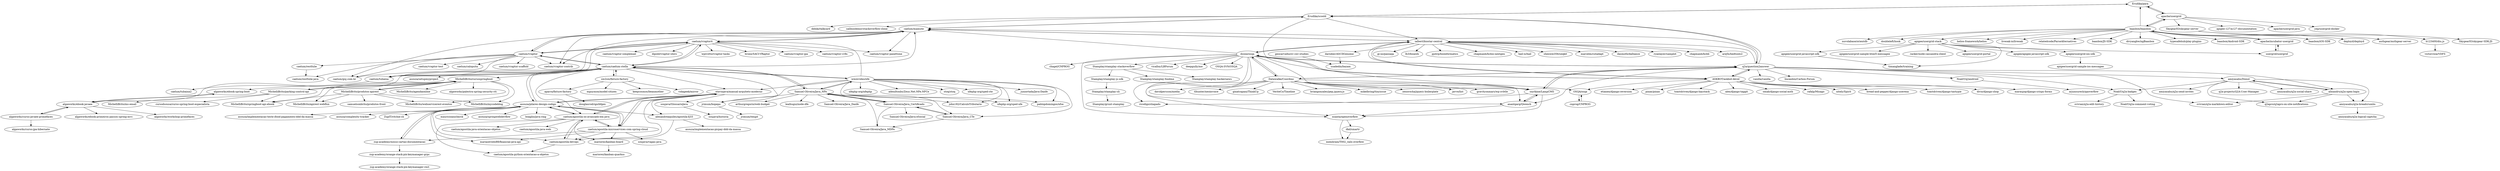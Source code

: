 digraph G {
"Erudika/para" -> "Erudika/scoold"
"Erudika/para" -> "apache/usergrid"
"caelum/mamute" -> "caelum/vraptor4"
"caelum/mamute" -> "caelum/vraptor"
"caelum/mamute" -> "caelum/tubaina"
"caelum/mamute" -> "Erudika/scoold"
"caelum/mamute" -> "ialbert/biostar-central"
"caelum/mamute" -> "caelum/vraptor-panettone"
"caelum/mamute" -> "caelum/guj.com.br"
"caelum/mamute" -> "caelum/vraptor-contrib"
"baasbox/baasbox" -> "apache/usergrid"
"baasbox/baasbox" -> "baasbox/Android-SDK"
"baasbox/baasbox" -> "apache/incubator-usergrid"
"baasbox/baasbox" -> "baasbox/iOS-SDK"
"baasbox/baasbox" -> "deployd/deployd" ["e"=1]
"baasbox/baasbox" -> "nuvolabase/orientdb" ["e"=1]
"baasbox/baasbox" -> "doubleleft/hook" ["e"=1]
"baasbox/baasbox" -> "apigee/usergrid-stack"
"baasbox/baasbox" -> "helios-framework/helios" ["e"=1]
"baasbox/baasbox" -> "liveoak-io/liveoak"
"baasbox/baasbox" -> "relatedcode/ParseAlternatives" ["e"=1]
"baasbox/baasbox" -> "Erudika/para"
"baasbox/baasbox" -> "baasbox/JS-SDK"
"baasbox/baasbox" -> "divyangbw/ngBaasbox"
"baasbox/baasbox" -> "typesafehub/play-plugins" ["e"=1]
"q2a/question2answer" -> "amiyasahu/Donut"
"q2a/question2answer" -> "snytkine/LampCMS"
"q2a/question2answer" -> "dzone/osqa"
"q2a/question2answer" -> "alixandru/q2a-open-login"
"q2a/question2answer" -> "anantgarg/Qwench"
"q2a/question2answer" -> "ASKBOT/askbot-devel"
"q2a/question2answer" -> "Datawalke/Coordino"
"q2a/question2answer" -> "Erudika/scoold"
"q2a/question2answer" -> "NoahY/q2a-badges"
"q2a/question2answer" -> "caelum/mamute"
"q2a/question2answer" -> "svivian/q2a-markdown-editor"
"q2a/question2answer" -> "NoahY/q2android"
"q2a/question2answer" -> "ialbert/biostar-central"
"q2a/question2answer" -> "vanilla/vanilla" ["e"=1]
"q2a/question2answer" -> "lincanbin/Carbon-Forum" ["e"=1]
"Datawalke/Coordino" -> "anantgarg/Qwench"
"Datawalke/Coordino" -> "q2a/question2answer"
"Datawalke/Coordino" -> "nsanta/openoverflow"
"Datawalke/Coordino" -> "mikelbring/tinyissue" ["e"=1]
"Datawalke/Coordino" -> "OSQA/osqa"
"Datawalke/Coordino" -> "zenorocha/jquery-boilerplate" ["e"=1]
"Datawalke/Coordino" -> "snytkine/LampCMS"
"Datawalke/Coordino" -> "javve/list" ["e"=1]
"Datawalke/Coordino" -> "gravityonmars/wp-svbtle" ["e"=1]
"Datawalke/Coordino" -> "davidpersson/media" ["e"=1]
"Datawalke/Coordino" -> "dzone/osqa"
"Datawalke/Coordino" -> "tlhunter/neoinvoice" ["e"=1]
"Datawalke/Coordino" -> "ginatrapani/ThinkUp" ["e"=1]
"Datawalke/Coordino" -> "VeriteCo/Timeline" ["e"=1]
"Datawalke/Coordino" -> "briangonzalez/pep.jquery.js" ["e"=1]
"ASKBOT/askbot-devel" -> "dzone/osqa"
"ASKBOT/askbot-devel" -> "OSQA/osqa"
"ASKBOT/askbot-devel" -> "toastdriven/django-haystack" ["e"=1]
"ASKBOT/askbot-devel" -> "q2a/question2answer"
"ASKBOT/askbot-devel" -> "ialbert/biostar-central"
"ASKBOT/askbot-devel" -> "alex/django-taggit" ["e"=1]
"ASKBOT/askbot-devel" -> "omab/django-social-auth" ["e"=1]
"ASKBOT/askbot-devel" -> "rafalp/Misago" ["e"=1]
"ASKBOT/askbot-devel" -> "nitely/Spirit" ["e"=1]
"ASKBOT/askbot-devel" -> "bread-and-pepper/django-userena" ["e"=1]
"ASKBOT/askbot-devel" -> "toastdriven/django-tastypie" ["e"=1]
"ASKBOT/askbot-devel" -> "divio/django-shop" ["e"=1]
"ASKBOT/askbot-devel" -> "maraujop/django-crispy-forms" ["e"=1]
"ASKBOT/askbot-devel" -> "etianen/django-reversion" ["e"=1]
"ASKBOT/askbot-devel" -> "pinax/pinax" ["e"=1]
"ialbert/biostar-central" -> "ASKBOT/askbot-devel"
"ialbert/biostar-central" -> "chapmanb/bcbb" ["e"=1]
"ialbert/biostar-central" -> "caelum/mamute"
"ialbert/biostar-central" -> "dariober/ASCIIGenome"
"ialbert/biostar-central" -> "arq5x/bedtools2" ["e"=1]
"ialbert/biostar-central" -> "gi-no/paizaqa"
"ialbert/biostar-central" -> "lh3/bioawk" ["e"=1]
"ialbert/biostar-central" -> "pjotrp/bioinformatics" ["e"=1]
"ialbert/biostar-central" -> "chapmanb/bcbio-nextgen" ["e"=1]
"ialbert/biostar-central" -> "dzone/osqa"
"ialbert/biostar-central" -> "hail-is/hail" ["e"=1]
"ialbert/biostar-central" -> "shenwei356/seqkit" ["e"=1]
"ialbert/biostar-central" -> "marcelm/cutadapt" ["e"=1]
"ialbert/biostar-central" -> "dasmoth/dalliance" ["e"=1]
"ialbert/biostar-central" -> "ryanlayer/samplot" ["e"=1]
"dzone/osqa" -> "ASKBOT/askbot-devel"
"dzone/osqa" -> "q2a/question2answer"
"dzone/osqa" -> "chagel/CNPROG" ["e"=1]
"dzone/osqa" -> "snytkine/LampCMS"
"dzone/osqa" -> "ialbert/biostar-central"
"dzone/osqa" -> "anantgarg/Qwench"
"dzone/osqa" -> "ricodigo/shapado" ["e"=1]
"dzone/osqa" -> "Stamplay/stamplay-stackoverflow"
"dzone/osqa" -> "Datawalke/Coordino"
"dzone/osqa" -> "vicalloy/LBForum" ["e"=1]
"dzone/osqa" -> "deepgully/me" ["e"=1]
"dzone/osqa" -> "OSQA-SVN/OSQA"
"dzone/osqa" -> "caelum/mamute"
"dzone/osqa" -> "nsanta/openoverflow"
"OSQA/osqa" -> "cnprog/CNPROG"
"algaworks/ebook-spring-boot" -> "algaworks/ebook-javaee"
"snytkine/LampCMS" -> "anantgarg/Qwench"
"snytkine/LampCMS" -> "q2a/question2answer"
"snytkine/LampCMS" -> "ricodigo/shapado" ["e"=1]
"snytkine/LampCMS" -> "nsanta/openoverflow"
"b123400/diu.js" -> "victorcwai/VDFS"
"apigee/usergrid-stack" -> "apigee/usergrid-portal"
"apigee/usergrid-stack" -> "apigee/usergrid-javascript-sdk"
"apigee/usergrid-stack" -> "usergrid/usergrid"
"apigee/usergrid-stack" -> "apigee/apigee-javascript-sdk"
"apigee/usergrid-stack" -> "timanglade/training"
"apigee/usergrid-stack" -> "apigee/usergrid-ios-sdk"
"apigee/usergrid-stack" -> "apigee/usergrid-sample-html5-messagee"
"apigee/usergrid-stack" -> "racker/node-cassandra-client" ["e"=1]
"amiyasahu/Donut" -> "amiyasahu/q2a-social-share"
"amiyasahu/Donut" -> "q2apro/q2apro-on-site-notifications"
"amiyasahu/Donut" -> "amiyasahu/q2a-breadcrumbs"
"amiyasahu/Donut" -> "alixandru/q2a-open-login"
"amiyasahu/Donut" -> "NoahY/q2a-badges"
"amiyasahu/Donut" -> "amiyasahu/q2a-send-invites"
"amiyasahu/Donut" -> "q2a-projects/Q2A-User-Manager"
"caelum/vraptor4" -> "caelum/vraptor"
"caelum/vraptor4" -> "caelum/mamute"
"caelum/vraptor4" -> "caelum/caelum-stella"
"caelum/vraptor4" -> "wpivotto/vraptor-tasks"
"caelum/vraptor4" -> "bronx/SACI-VRaptor"
"caelum/vraptor4" -> "caelum/vraptor-jpa"
"caelum/vraptor4" -> "caelum/vraptor-i18n"
"caelum/vraptor4" -> "caelum/vraptor-panettone"
"caelum/vraptor4" -> "caelum/vraptor-simplemail"
"caelum/vraptor4" -> "caelum/vraptor-contrib"
"caelum/vraptor4" -> "dipold/vraptor-shiro"
"caelum/vraptor4" -> "caelum/tubaina"
"Erudika/scoold" -> "Erudika/para"
"Erudika/scoold" -> "caelum/mamute"
"Erudika/scoold" -> "q2a/question2answer"
"Erudika/scoold" -> "snytkine/LampCMS"
"Erudika/scoold" -> "ialbert/biostar-central"
"Erudika/scoold" -> "debiki/talkyard" ["e"=1]
"Erudika/scoold" -> "salihozdemir/stackoverflow-clone" ["e"=1]
"apache/incubator-usergrid" -> "usergrid/usergrid"
"apache/incubator-usergrid" -> "baasbox/baasbox"
"usergrid/usergrid" -> "apache/incubator-usergrid"
"caelum/caelum-stella" -> "wmixvideo/nfe"
"caelum/caelum-stella" -> "caelum/vraptor4"
"caelum/caelum-stella" -> "caelum/vraptor"
"caelum/caelum-stella" -> "Samuel-Oliveira/Java_NFe"
"caelum/caelum-stella" -> "jrimum/bopepo"
"caelum/caelum-stella" -> "caelum/tubaina"
"caelum/caelum-stella" -> "six2six/fixture-factory"
"caelum/caelum-stella" -> "asouza/pilares-design-codigo"
"caelum/caelum-stella" -> "caelum/mamute"
"caelum/caelum-stella" -> "algaworks/ebook-javaee"
"caelum/caelum-stella" -> "caelum/apostila-oo-avancado-em-java"
"caelum/caelum-stella" -> "otaviojava/manual-arquiteto-moderno"
"caelum/caelum-stella" -> "caelum/guj.com.br"
"caelum/caelum-stella" -> "MichelliBrito/cursospringboot"
"caelum/caelum-stella" -> "asouza/setupmyproject"
"apache/usergrid" -> "baasbox/baasbox"
"apache/usergrid" -> "Erudika/para"
"apache/usergrid" -> "apache/usergrid-java"
"apache/usergrid" -> "yep/usergrid-docker"
"apache/usergrid" -> "SkygearIO/skygear-server"
"apache/usergrid" -> "apigee-127/a127-documentation" ["e"=1]
"asouza/pilares-design-codigo" -> "otaviojava/manual-arquiteto-moderno"
"asouza/pilares-design-codigo" -> "caelum/apostila-microservices-com-spring-cloud"
"asouza/pilares-design-codigo" -> "mauricioaniche/ck" ["e"=1]
"asouza/pilares-design-codigo" -> "caelum/apostila-oo-avancado-em-java"
"asouza/pilares-design-codigo" -> "zup-academy/nosso-cartao-documentacao"
"asouza/pilares-design-codigo" -> "asouza/springwebdevflow"
"asouza/pilares-design-codigo" -> "boaglio/java-ring"
"asouza/pilares-design-codigo" -> "alexandreaquiles/apostila-fj33"
"asouza/pilares-design-codigo" -> "asouza/implementacao-teste-ifood-pagamento-ddd-da-massa"
"asouza/pilares-design-codigo" -> "asouza/complexity-tracker"
"asouza/pilares-design-codigo" -> "ZupIT/ritchie-cli" ["e"=1]
"asouza/pilares-design-codigo" -> "caelum/apostila-devops"
"asouza/pilares-design-codigo" -> "mariazevedo88/financial-java-api"
"asouza/pilares-design-codigo" -> "caelum/caelum-stella"
"dariober/ASCIIGenome" -> "ssadedin/bazam"
"MichelliBrito/parking-control-api" -> "cursodsousa/curso-spring-boot-especialista"
"MichelliBrito/parking-control-api" -> "MichelliBrito/cursospringboot"
"MichelliBrito/parking-control-api" -> "MichelliBrito/ms-email" ["e"=1]
"MichelliBrito/parking-control-api" -> "MichelliBrito/springboot-api-ebook"
"Stamplay/stamplay-stackoverflow" -> "Stamplay/stamplay-hackernews"
"Stamplay/stamplay-stackoverflow" -> "Stamplay/stamplay-js-sdk"
"Stamplay/stamplay-stackoverflow" -> "Stamplay/stamplay-foodme"
"Samuel-Oliveira/Java_NFe" -> "wmixvideo/nfe"
"Samuel-Oliveira/Java_NFe" -> "Samuel-Oliveira/Java_Certificado"
"Samuel-Oliveira/Java_NFe" -> "Samuel-Oliveira/Java_CTe"
"Samuel-Oliveira/Java_NFe" -> "caelum/caelum-stella"
"Samuel-Oliveira/Java_NFe" -> "nfephp-org/sped-nfe" ["e"=1]
"Samuel-Oliveira/Java_NFe" -> "pablopdomingos/nfse"
"Samuel-Oliveira/Java_NFe" -> "john182/CalculoTributario"
"Samuel-Oliveira/Java_NFe" -> "Samuel-Oliveira/Java_Danfe"
"Samuel-Oliveira/Java_NFe" -> "Samuel-Oliveira/Java_MDFe"
"Samuel-Oliveira/Java_NFe" -> "arthurgregorio/web-budget" ["e"=1]
"Samuel-Oliveira/Java_NFe" -> "lealhugui/node-dfe" ["e"=1]
"Samuel-Oliveira/Java_NFe" -> "jrimum/bopepo"
"wmixvideo/nfe" -> "Samuel-Oliveira/Java_NFe"
"wmixvideo/nfe" -> "caelum/caelum-stella"
"wmixvideo/nfe" -> "Samuel-Oliveira/Java_Certificado"
"wmixvideo/nfe" -> "Samuel-Oliveira/Java_CTe"
"wmixvideo/nfe" -> "jrimum/bopepo"
"wmixvideo/nfe" -> "nfephp-org/sped-nfe" ["e"=1]
"wmixvideo/nfe" -> "nfephp-org/nfephp" ["e"=1]
"wmixvideo/nfe" -> "adeniltonbs/Zeus.Net.NFe.NFCe" ["e"=1]
"wmixvideo/nfe" -> "pablopdomingos/nfse"
"wmixvideo/nfe" -> "john182/CalculoTributario"
"wmixvideo/nfe" -> "caelum/vraptor4"
"wmixvideo/nfe" -> "otaviojava/manual-arquiteto-moderno"
"wmixvideo/nfe" -> "stoq/stoq" ["e"=1]
"wmixvideo/nfe" -> "nfephp-org/sped-cte" ["e"=1]
"wmixvideo/nfe" -> "juniortada/Java-Danfe"
"anantgarg/Qwench" -> "snytkine/LampCMS"
"anantgarg/Qwench" -> "nsanta/openoverflow"
"apigee/usergrid-javascript-sdk" -> "timanglade/training"
"caelum/vraptor" -> "caelum/vraptor4"
"caelum/vraptor" -> "caelum/vraptor-contrib"
"caelum/vraptor" -> "caelum/vraptor-scaffold"
"caelum/vraptor" -> "caelum/restfulie-java"
"caelum/vraptor" -> "caelum/caelum-stella"
"caelum/vraptor" -> "caelum/tubaina"
"caelum/vraptor" -> "caelum/guj.com.br"
"caelum/vraptor" -> "caelum/restfulie"
"caelum/vraptor" -> "caelum/mamute"
"caelum/vraptor" -> "caelum/vraptor-test"
"caelum/vraptor" -> "caelum/calopsita"
"soujava/GlossarioJava" -> "soujava/historia"
"jrimum/bopepo" -> "jrimum/texgit"
"MichelliBrito/cursospringboot" -> "MichelliBrito/produtos-apirest"
"MichelliBrito/cursospringboot" -> "MichelliBrito/mycodeblog"
"MichelliBrito/cursospringboot" -> "MichelliBrito/agendaonline"
"MichelliBrito/cursospringboot" -> "algaworks/palestra-spring-security-cti"
"MichelliBrito/cursospringboot" -> "MichelliBrito/parking-control-api"
"MichelliBrito/cursospringboot" -> "MichelliBrito/springboot-api-ebook"
"MichelliBrito/cursospringboot" -> "MichelliBrito/apirest-webflux"
"MichelliBrito/cursospringboot" -> "MichelliBrito/webservicerest-eventos"
"MichelliBrito/cursospringboot" -> "algaworks/ebook-spring-boot"
"six2six/fixture-factory" -> "keepcosmos/beanmother"
"six2six/fixture-factory" -> "vidageek/mirror"
"six2six/fixture-factory" -> "mguymon/model-citizen"
"six2six/fixture-factory" -> "caelum/caelum-stella"
"six2six/fixture-factory" -> "aparra/fixture-factory"
"algaworks/curso-javaee-primefaces" -> "algaworks/curso-jpa-hibernate"
"algaworks/curso-javaee-primefaces" -> "algaworks/ebook-javaee"
"zup-academy/nosso-cartao-documentacao" -> "zup-academy/orange-stack-pix-keymanager-grpc"
"zup-academy/nosso-cartao-documentacao" -> "asouza/pilares-design-codigo"
"Samuel-Oliveira/Java_Certificado" -> "Samuel-Oliveira/Java_CTe"
"Samuel-Oliveira/Java_Certificado" -> "Samuel-Oliveira/Java_MDFe"
"Samuel-Oliveira/Java_Certificado" -> "Samuel-Oliveira/Java_NFe"
"Samuel-Oliveira/Java_Certificado" -> "Samuel-Oliveira/Java-eSocial"
"caelum/apostila-microservices-com-spring-cloud" -> "caelum/apostila-oo-avancado-em-java"
"caelum/apostila-microservices-com-spring-cloud" -> "caelum/apostila-devops"
"caelum/apostila-microservices-com-spring-cloud" -> "asouza/pilares-design-codigo"
"caelum/apostila-microservices-com-spring-cloud" -> "otaviojava/manual-arquiteto-moderno"
"caelum/apostila-microservices-com-spring-cloud" -> "mariazevedo88/financial-java-api"
"caelum/apostila-microservices-com-spring-cloud" -> "zup-academy/nosso-cartao-documentacao"
"caelum/apostila-microservices-com-spring-cloud" -> "mariorez/kanban-board"
"caelum/apostila-microservices-com-spring-cloud" -> "soujava/vagas-java" ["e"=1]
"SkygearIO/skygear-server" -> "SkygearIO/skygear-SDK-JS"
"SkygearIO/skygear-server" -> "authgear/authgear-server" ["e"=1]
"SkygearIO/skygear-server" -> "b123400/diu.js"
"caelum/apostila-oo-avancado-em-java" -> "caelum/apostila-devops"
"caelum/apostila-oo-avancado-em-java" -> "caelum/apostila-microservices-com-spring-cloud"
"caelum/apostila-oo-avancado-em-java" -> "otaviojava/manual-arquiteto-moderno"
"caelum/apostila-oo-avancado-em-java" -> "caelum/apostila-java-orientacao-objetos"
"caelum/apostila-oo-avancado-em-java" -> "asouza/pilares-design-codigo"
"caelum/apostila-oo-avancado-em-java" -> "mariorez/kanban-board"
"caelum/apostila-oo-avancado-em-java" -> "caelum/apostila-java-web"
"caelum/apostila-oo-avancado-em-java" -> "caelum/apostila-python-orientacao-a-objetos"
"MichelliBrito/produtos-apirest" -> "MichelliBrito/cursospringboot"
"MichelliBrito/produtos-apirest" -> "MichelliBrito/webservicerest-eventos"
"MichelliBrito/produtos-apirest" -> "samuelsonbrito/produtos-front"
"MichelliBrito/produtos-apirest" -> "MichelliBrito/mycodeblog"
"MichelliBrito/produtos-apirest" -> "MichelliBrito/springboot-api-ebook"
"MichelliBrito/produtos-apirest" -> "MichelliBrito/apirest-webflux"
"algaworks/ebook-javaee" -> "algaworks/ebook-primeiros-passos-spring-mvc"
"algaworks/ebook-javaee" -> "algaworks/ebook-spring-boot"
"algaworks/ebook-javaee" -> "algaworks/curso-javaee-primefaces"
"algaworks/ebook-javaee" -> "algaworks/workshop-primefaces"
"amiyasahu/q2a-breadcrumbs" -> "amiyasahu/q2a-logical-captcha"
"otaviojava/manual-arquiteto-moderno" -> "caelum/apostila-oo-avancado-em-java"
"otaviojava/manual-arquiteto-moderno" -> "asouza/pilares-design-codigo"
"otaviojava/manual-arquiteto-moderno" -> "caelum/apostila-devops"
"otaviojava/manual-arquiteto-moderno" -> "alexandreaquiles/apostila-fj33"
"otaviojava/manual-arquiteto-moderno" -> "caelum/apostila-microservices-com-spring-cloud"
"otaviojava/manual-arquiteto-moderno" -> "soujava/GlossarioJava"
"mariorez/kanban-board" -> "mariorez/kanban-quarkus"
"caelum/restfulie" -> "caelum/restfulie-java"
"apigee/usergrid-ios-sdk" -> "apigee/usergrid-sample-ios-messagee"
"Stamplay/stamplay-js-sdk" -> "Stamplay/stamplay-cli"
"NoahY/q2a-badges" -> "NoahY/q2a-comment-voting"
"NoahY/q2a-badges" -> "svivian/q2a-edit-history"
"caelum/apostila-devops" -> "caelum/apostila-oo-avancado-em-java"
"caelum/apostila-devops" -> "caelum/apostila-python-orientacao-a-objetos"
"aparra/fixture-factory" -> "douglasrodrigo/bfgex"
"alexandreaquiles/apostila-fj33" -> "asouza/implementacao-picpay-ddd-da-massa"
"alexandreaquiles/apostila-fj33" -> "caelum/apostila-devops"
"zup-academy/orange-stack-pix-keymanager-grpc" -> "zup-academy/orange-stack-pix-keymanager-rest"
"NoahY/q2android" -> "arjunsuresh/qaoverflow"
"cnprog/CNPROG" -> "OSQA/osqa"
"alixandru/q2a-open-login" -> "amiyasahu/q2a-breadcrumbs"
"alixandru/q2a-open-login" -> "q2apro/q2apro-on-site-notifications"
"alixandru/q2a-open-login" -> "svivian/q2a-markdown-editor"
"alixandru/q2a-open-login" -> "amiyasahu/Donut"
"geocarvalho/sv-cnv-studies" -> "ssadedin/bazam"
"nsanta/openoverflow" -> "membrain/T002_rails-overflow"
"nsanta/openoverflow" -> "dkd/smartr"
"Samuel-Oliveira/Java_CTe" -> "Samuel-Oliveira/Java_Certificado"
"Samuel-Oliveira/Java_CTe" -> "Samuel-Oliveira/Java_MDFe"
"caelum/tubaina" -> "caelum/tubaina2"
"Stamplay/stamplay-cli" -> "Stamplay/grunt-stamplay"
"dkd/smartr" -> "membrain/T002_rails-overflow"
"Erudika/para" ["l"="27.298,-0.67"]
"Erudika/scoold" ["l"="27.363,-0.748"]
"apache/usergrid" ["l"="27.254,-0.634"]
"caelum/mamute" ["l"="27.389,-0.835"]
"caelum/vraptor4" ["l"="27.366,-0.894"]
"caelum/vraptor" ["l"="27.405,-0.894"]
"caelum/tubaina" ["l"="27.386,-0.885"]
"ialbert/biostar-central" ["l"="27.395,-0.773"]
"caelum/vraptor-panettone" ["l"="27.369,-0.858"]
"caelum/guj.com.br" ["l"="27.387,-0.902"]
"caelum/vraptor-contrib" ["l"="27.386,-0.866"]
"baasbox/baasbox" ["l"="27.252,-0.584"]
"baasbox/Android-SDK" ["l"="27.224,-0.593"]
"apache/incubator-usergrid" ["l"="27.26,-0.542"]
"baasbox/iOS-SDK" ["l"="27.283,-0.574"]
"deployd/deployd" ["l"="11.705,-32.069"]
"nuvolabase/orientdb" ["l"="29.126,30.181"]
"doubleleft/hook" ["l"="-24.509,-42.672"]
"apigee/usergrid-stack" ["l"="27.22,-0.501"]
"helios-framework/helios" ["l"="-51.955,2.256"]
"liveoak-io/liveoak" ["l"="27.211,-0.569"]
"relatedcode/ParseAlternatives" ["l"="-51.686,4.225"]
"baasbox/JS-SDK" ["l"="27.231,-0.574"]
"divyangbw/ngBaasbox" ["l"="27.24,-0.561"]
"typesafehub/play-plugins" ["l"="9.625,24.503"]
"q2a/question2answer" ["l"="27.413,-0.735"]
"amiyasahu/Donut" ["l"="27.418,-0.662"]
"snytkine/LampCMS" ["l"="27.425,-0.769"]
"dzone/osqa" ["l"="27.445,-0.757"]
"alixandru/q2a-open-login" ["l"="27.418,-0.681"]
"anantgarg/Qwench" ["l"="27.45,-0.783"]
"ASKBOT/askbot-devel" ["l"="27.446,-0.721"]
"Datawalke/Coordino" ["l"="27.472,-0.751"]
"NoahY/q2a-badges" ["l"="27.391,-0.679"]
"svivian/q2a-markdown-editor" ["l"="27.405,-0.699"]
"NoahY/q2android" ["l"="27.379,-0.709"]
"vanilla/vanilla" ["l"="-24.71,-39.589"]
"lincanbin/Carbon-Forum" ["l"="-24.631,-39.47"]
"nsanta/openoverflow" ["l"="27.478,-0.78"]
"mikelbring/tinyissue" ["l"="-24.091,-42.708"]
"OSQA/osqa" ["l"="27.506,-0.728"]
"zenorocha/jquery-boilerplate" ["l"="11.36,-33.96"]
"javve/list" ["l"="11.345,-33.872"]
"gravityonmars/wp-svbtle" ["l"="9.834,-36.988"]
"davidpersson/media" ["l"="-22.549,-42.223"]
"tlhunter/neoinvoice" ["l"="22.523,0.774"]
"ginatrapani/ThinkUp" ["l"="22.722,0.821"]
"VeriteCo/Timeline" ["l"="11.332,-33.859"]
"briangonzalez/pep.jquery.js" ["l"="11.423,-34.096"]
"toastdriven/django-haystack" ["l"="25.823,0.954"]
"alex/django-taggit" ["l"="25.81,1.056"]
"omab/django-social-auth" ["l"="25.776,1.03"]
"rafalp/Misago" ["l"="25.874,1.137"]
"nitely/Spirit" ["l"="25.973,1.108"]
"bread-and-pepper/django-userena" ["l"="25.849,0.988"]
"toastdriven/django-tastypie" ["l"="25.782,0.962"]
"divio/django-shop" ["l"="25.841,0.969"]
"maraujop/django-crispy-forms" ["l"="25.79,1.014"]
"etianen/django-reversion" ["l"="25.815,1.123"]
"pinax/pinax" ["l"="25.775,1.061"]
"chapmanb/bcbb" ["l"="21.72,43.315"]
"dariober/ASCIIGenome" ["l"="27.323,-0.771"]
"arq5x/bedtools2" ["l"="21.723,43.276"]
"gi-no/paizaqa" ["l"="27.355,-0.796"]
"lh3/bioawk" ["l"="21.751,43.306"]
"pjotrp/bioinformatics" ["l"="21.829,43.361"]
"chapmanb/bcbio-nextgen" ["l"="21.594,43.276"]
"hail-is/hail" ["l"="21.645,43.25"]
"shenwei356/seqkit" ["l"="21.806,43.289"]
"marcelm/cutadapt" ["l"="21.787,43.278"]
"dasmoth/dalliance" ["l"="21.631,43.215"]
"ryanlayer/samplot" ["l"="21.717,43.223"]
"chagel/CNPROG" ["l"="-24.791,23.09"]
"ricodigo/shapado" ["l"="8.946,-30.447"]
"Stamplay/stamplay-stackoverflow" ["l"="27.521,-0.689"]
"vicalloy/LBForum" ["l"="26.075,1.08"]
"deepgully/me" ["l"="20.281,1.468"]
"OSQA-SVN/OSQA" ["l"="27.466,-0.8"]
"cnprog/CNPROG" ["l"="27.539,-0.729"]
"algaworks/ebook-spring-boot" ["l"="27.484,-1.002"]
"algaworks/ebook-javaee" ["l"="27.472,-0.971"]
"b123400/diu.js" ["l"="27.159,-0.65"]
"victorcwai/VDFS" ["l"="27.141,-0.653"]
"apigee/usergrid-portal" ["l"="27.239,-0.482"]
"apigee/usergrid-javascript-sdk" ["l"="27.2,-0.466"]
"usergrid/usergrid" ["l"="27.252,-0.514"]
"apigee/apigee-javascript-sdk" ["l"="27.188,-0.487"]
"timanglade/training" ["l"="27.213,-0.477"]
"apigee/usergrid-ios-sdk" ["l"="27.229,-0.462"]
"apigee/usergrid-sample-html5-messagee" ["l"="27.192,-0.51"]
"racker/node-cassandra-client" ["l"="10.985,22.284"]
"amiyasahu/q2a-social-share" ["l"="27.426,-0.63"]
"q2apro/q2apro-on-site-notifications" ["l"="27.438,-0.661"]
"amiyasahu/q2a-breadcrumbs" ["l"="27.406,-0.649"]
"amiyasahu/q2a-send-invites" ["l"="27.417,-0.638"]
"q2a-projects/Q2A-User-Manager" ["l"="27.437,-0.642"]
"caelum/caelum-stella" ["l"="27.378,-0.951"]
"wpivotto/vraptor-tasks" ["l"="27.328,-0.887"]
"bronx/SACI-VRaptor" ["l"="27.337,-0.868"]
"caelum/vraptor-jpa" ["l"="27.354,-0.871"]
"caelum/vraptor-i18n" ["l"="27.342,-0.894"]
"caelum/vraptor-simplemail" ["l"="27.338,-0.906"]
"dipold/vraptor-shiro" ["l"="27.345,-0.882"]
"debiki/talkyard" ["l"="26.36,-22.398"]
"salihozdemir/stackoverflow-clone" ["l"="23.942,-26.414"]
"wmixvideo/nfe" ["l"="27.355,-0.973"]
"Samuel-Oliveira/Java_NFe" ["l"="27.371,-0.997"]
"jrimum/bopepo" ["l"="27.395,-0.978"]
"six2six/fixture-factory" ["l"="27.405,-1.024"]
"asouza/pilares-design-codigo" ["l"="27.294,-0.967"]
"caelum/apostila-oo-avancado-em-java" ["l"="27.3,-1.004"]
"otaviojava/manual-arquiteto-moderno" ["l"="27.31,-0.989"]
"MichelliBrito/cursospringboot" ["l"="27.49,-1.042"]
"asouza/setupmyproject" ["l"="27.351,-0.934"]
"apache/usergrid-java" ["l"="27.229,-0.632"]
"yep/usergrid-docker" ["l"="27.235,-0.658"]
"SkygearIO/skygear-server" ["l"="27.189,-0.641"]
"apigee-127/a127-documentation" ["l"="8.813,22.369"]
"caelum/apostila-microservices-com-spring-cloud" ["l"="27.279,-0.988"]
"mauricioaniche/ck" ["l"="-17.85,-33.14"]
"zup-academy/nosso-cartao-documentacao" ["l"="27.247,-0.973"]
"asouza/springwebdevflow" ["l"="27.28,-0.937"]
"boaglio/java-ring" ["l"="27.258,-0.937"]
"alexandreaquiles/apostila-fj33" ["l"="27.26,-1"]
"asouza/implementacao-teste-ifood-pagamento-ddd-da-massa" ["l"="27.275,-0.951"]
"asouza/complexity-tracker" ["l"="27.296,-0.942"]
"ZupIT/ritchie-cli" ["l"="25.475,36.968"]
"caelum/apostila-devops" ["l"="27.282,-1.008"]
"mariazevedo88/financial-java-api" ["l"="27.266,-0.965"]
"ssadedin/bazam" ["l"="27.282,-0.769"]
"MichelliBrito/parking-control-api" ["l"="27.532,-1.058"]
"cursodsousa/curso-spring-boot-especialista" ["l"="27.563,-1.073"]
"MichelliBrito/ms-email" ["l"="9.882,-44.992"]
"MichelliBrito/springboot-api-ebook" ["l"="27.517,-1.073"]
"Stamplay/stamplay-hackernews" ["l"="27.525,-0.657"]
"Stamplay/stamplay-js-sdk" ["l"="27.555,-0.656"]
"Stamplay/stamplay-foodme" ["l"="27.557,-0.687"]
"Samuel-Oliveira/Java_Certificado" ["l"="27.349,-1.017"]
"Samuel-Oliveira/Java_CTe" ["l"="27.363,-1.014"]
"nfephp-org/sped-nfe" ["l"="10.145,-46.011"]
"pablopdomingos/nfse" ["l"="27.341,-0.989"]
"john182/CalculoTributario" ["l"="27.349,-0.998"]
"Samuel-Oliveira/Java_Danfe" ["l"="27.378,-1.028"]
"Samuel-Oliveira/Java_MDFe" ["l"="27.362,-1.028"]
"arthurgregorio/web-budget" ["l"="8.225,21.448"]
"lealhugui/node-dfe" ["l"="10.031,-46.018"]
"nfephp-org/nfephp" ["l"="10.153,-45.974"]
"adeniltonbs/Zeus.Net.NFe.NFCe" ["l"="13.781,-44.768"]
"stoq/stoq" ["l"="10.371,-44.359"]
"nfephp-org/sped-cte" ["l"="10.19,-46.007"]
"juniortada/Java-Danfe" ["l"="27.379,-0.975"]
"caelum/vraptor-scaffold" ["l"="27.434,-0.88"]
"caelum/restfulie-java" ["l"="27.437,-0.907"]
"caelum/restfulie" ["l"="27.457,-0.897"]
"caelum/vraptor-test" ["l"="27.419,-0.872"]
"caelum/calopsita" ["l"="27.417,-0.917"]
"soujava/GlossarioJava" ["l"="27.288,-1.053"]
"soujava/historia" ["l"="27.278,-1.081"]
"jrimum/texgit" ["l"="27.419,-0.981"]
"MichelliBrito/produtos-apirest" ["l"="27.497,-1.076"]
"MichelliBrito/mycodeblog" ["l"="27.478,-1.085"]
"MichelliBrito/agendaonline" ["l"="27.508,-1.026"]
"algaworks/palestra-spring-security-cti" ["l"="27.525,-1.032"]
"MichelliBrito/apirest-webflux" ["l"="27.506,-1.057"]
"MichelliBrito/webservicerest-eventos" ["l"="27.48,-1.064"]
"keepcosmos/beanmother" ["l"="27.402,-1.074"]
"vidageek/mirror" ["l"="27.422,-1.06"]
"mguymon/model-citizen" ["l"="27.436,-1.038"]
"aparra/fixture-factory" ["l"="27.389,-1.056"]
"algaworks/curso-javaee-primefaces" ["l"="27.509,-0.965"]
"algaworks/curso-jpa-hibernate" ["l"="27.541,-0.962"]
"zup-academy/orange-stack-pix-keymanager-grpc" ["l"="27.215,-0.973"]
"Samuel-Oliveira/Java-eSocial" ["l"="27.342,-1.044"]
"mariorez/kanban-board" ["l"="27.262,-1.024"]
"soujava/vagas-java" ["l"="10.607,-43.874"]
"SkygearIO/skygear-SDK-JS" ["l"="27.167,-0.628"]
"authgear/authgear-server" ["l"="22.35,-28.978"]
"caelum/apostila-java-orientacao-objetos" ["l"="27.311,-1.03"]
"caelum/apostila-java-web" ["l"="27.298,-1.032"]
"caelum/apostila-python-orientacao-a-objetos" ["l"="27.283,-1.026"]
"samuelsonbrito/produtos-front" ["l"="27.508,-1.104"]
"algaworks/ebook-primeiros-passos-spring-mvc" ["l"="27.494,-0.981"]
"algaworks/workshop-primefaces" ["l"="27.486,-0.95"]
"amiyasahu/q2a-logical-captcha" ["l"="27.399,-0.625"]
"mariorez/kanban-quarkus" ["l"="27.24,-1.044"]
"apigee/usergrid-sample-ios-messagee" ["l"="27.232,-0.436"]
"Stamplay/stamplay-cli" ["l"="27.575,-0.637"]
"NoahY/q2a-comment-voting" ["l"="27.37,-0.664"]
"svivian/q2a-edit-history" ["l"="27.383,-0.654"]
"douglasrodrigo/bfgex" ["l"="27.378,-1.074"]
"asouza/implementacao-picpay-ddd-da-massa" ["l"="27.234,-1.009"]
"zup-academy/orange-stack-pix-keymanager-rest" ["l"="27.193,-0.974"]
"arjunsuresh/qaoverflow" ["l"="27.361,-0.696"]
"geocarvalho/sv-cnv-studies" ["l"="27.252,-0.768"]
"membrain/T002_rails-overflow" ["l"="27.504,-0.783"]
"dkd/smartr" ["l"="27.51,-0.798"]
"caelum/tubaina2" ["l"="27.402,-0.867"]
"Stamplay/grunt-stamplay" ["l"="27.587,-0.625"]
}
